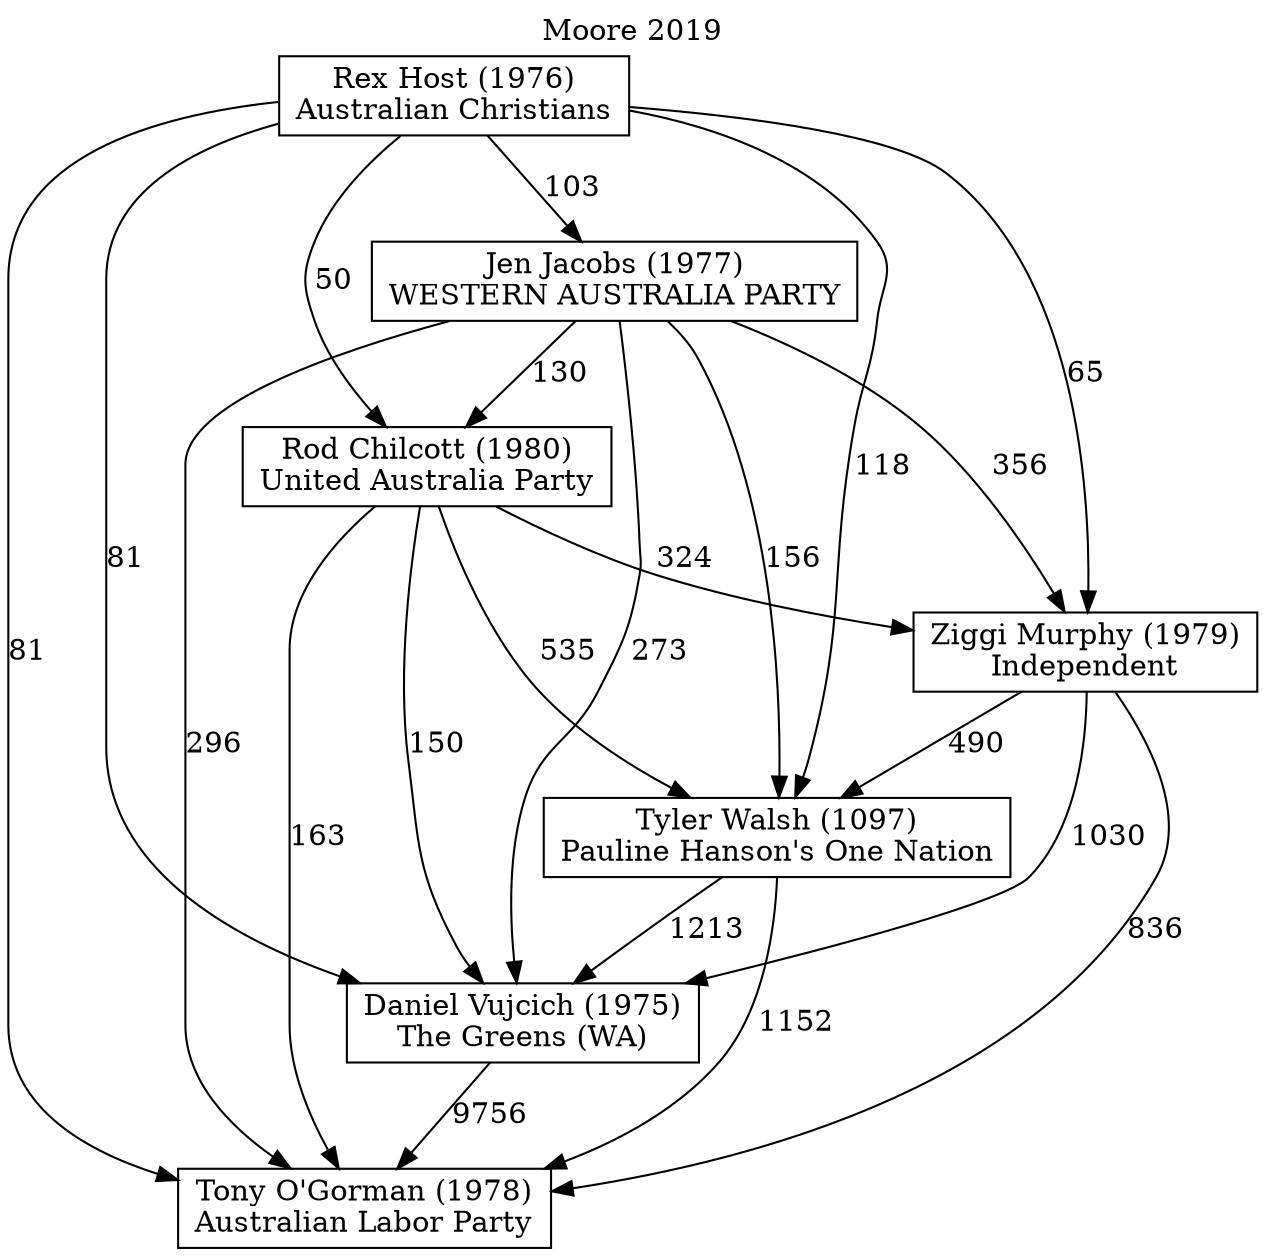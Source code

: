 // House preference flow
digraph "Tony O'Gorman (1978)_Moore_2019" {
	graph [label="Moore 2019" labelloc=t mclimit=10]
	node [shape=box]
	"Tony O'Gorman (1978)" [label="Tony O'Gorman (1978)
Australian Labor Party"]
	"Daniel Vujcich (1975)" [label="Daniel Vujcich (1975)
The Greens (WA)"]
	"Tyler Walsh (1097)" [label="Tyler Walsh (1097)
Pauline Hanson's One Nation"]
	"Ziggi Murphy (1979)" [label="Ziggi Murphy (1979)
Independent"]
	"Rod Chilcott (1980)" [label="Rod Chilcott (1980)
United Australia Party"]
	"Jen Jacobs (1977)" [label="Jen Jacobs (1977)
WESTERN AUSTRALIA PARTY"]
	"Rex Host (1976)" [label="Rex Host (1976)
Australian Christians"]
	"Daniel Vujcich (1975)" -> "Tony O'Gorman (1978)" [label=9756]
	"Tyler Walsh (1097)" -> "Daniel Vujcich (1975)" [label=1213]
	"Ziggi Murphy (1979)" -> "Tyler Walsh (1097)" [label=490]
	"Rod Chilcott (1980)" -> "Ziggi Murphy (1979)" [label=324]
	"Jen Jacobs (1977)" -> "Rod Chilcott (1980)" [label=130]
	"Rex Host (1976)" -> "Jen Jacobs (1977)" [label=103]
	"Tyler Walsh (1097)" -> "Tony O'Gorman (1978)" [label=1152]
	"Ziggi Murphy (1979)" -> "Tony O'Gorman (1978)" [label=836]
	"Rod Chilcott (1980)" -> "Tony O'Gorman (1978)" [label=163]
	"Jen Jacobs (1977)" -> "Tony O'Gorman (1978)" [label=296]
	"Rex Host (1976)" -> "Tony O'Gorman (1978)" [label=81]
	"Rex Host (1976)" -> "Rod Chilcott (1980)" [label=50]
	"Jen Jacobs (1977)" -> "Ziggi Murphy (1979)" [label=356]
	"Rex Host (1976)" -> "Ziggi Murphy (1979)" [label=65]
	"Rod Chilcott (1980)" -> "Tyler Walsh (1097)" [label=535]
	"Jen Jacobs (1977)" -> "Tyler Walsh (1097)" [label=156]
	"Rex Host (1976)" -> "Tyler Walsh (1097)" [label=118]
	"Ziggi Murphy (1979)" -> "Daniel Vujcich (1975)" [label=1030]
	"Rod Chilcott (1980)" -> "Daniel Vujcich (1975)" [label=150]
	"Jen Jacobs (1977)" -> "Daniel Vujcich (1975)" [label=273]
	"Rex Host (1976)" -> "Daniel Vujcich (1975)" [label=81]
}

